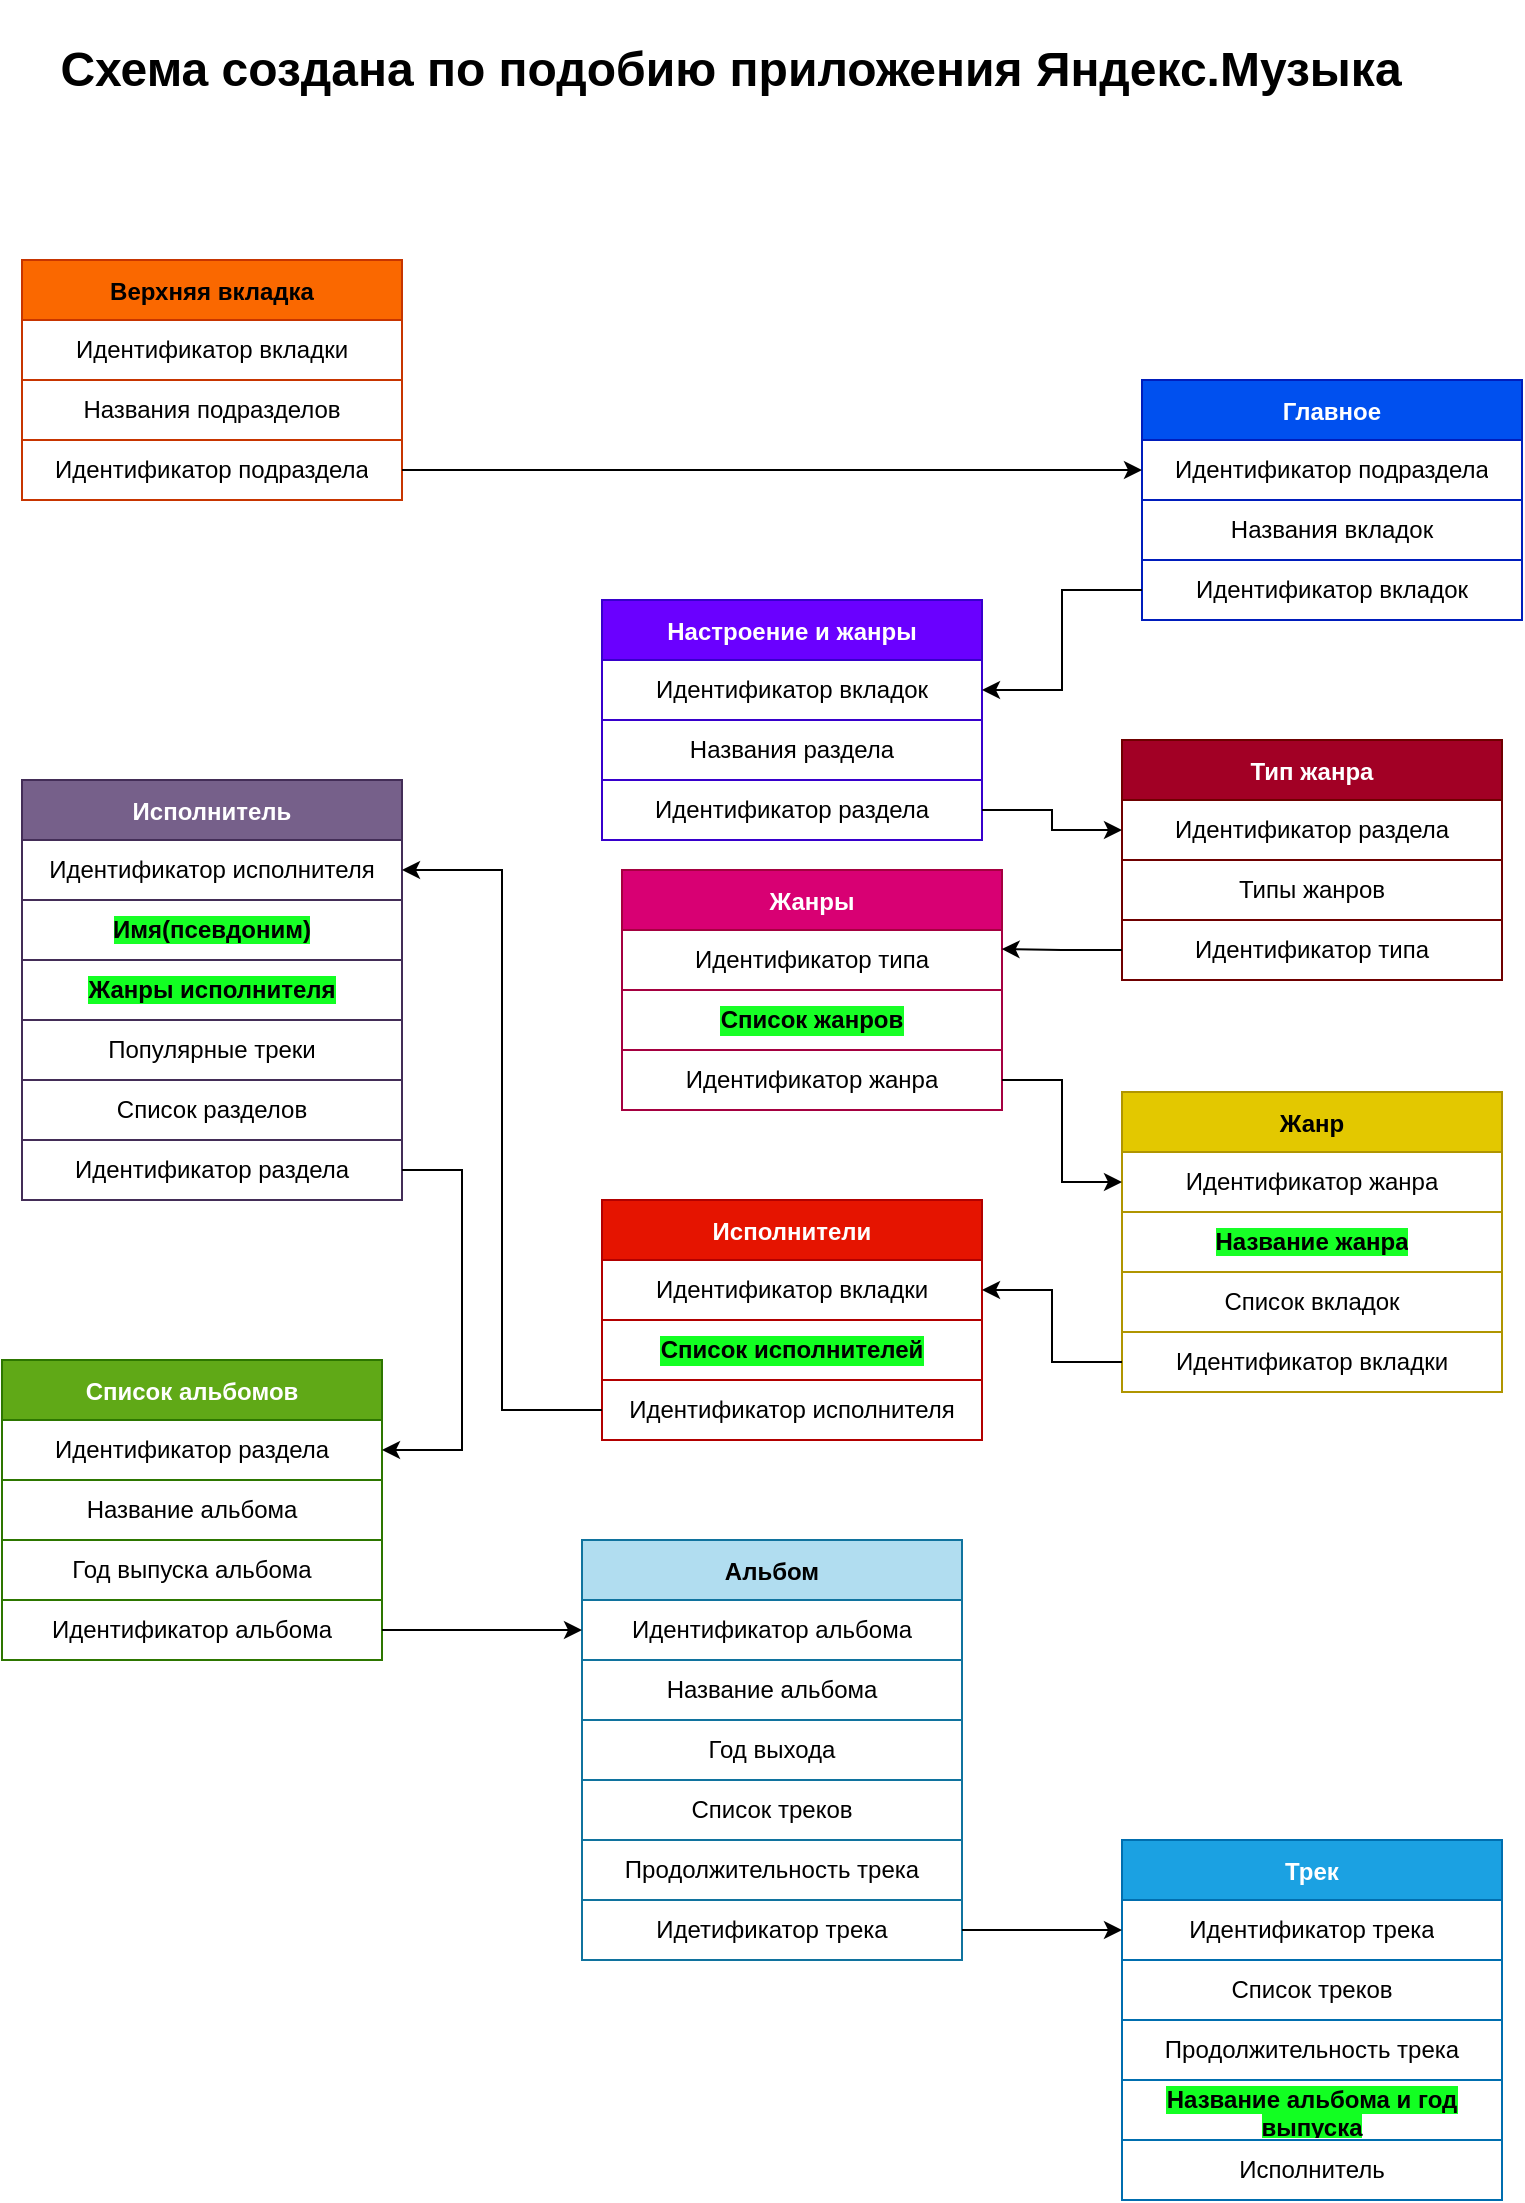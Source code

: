 <mxfile version="20.2.3" type="github">
  <diagram id="K5uYHj8gMEsxQoSeBizg" name="Страница 1">
    <mxGraphModel dx="1021" dy="1714" grid="1" gridSize="10" guides="1" tooltips="1" connect="1" arrows="1" fold="1" page="1" pageScale="1" pageWidth="827" pageHeight="1169" math="0" shadow="0">
      <root>
        <mxCell id="0" />
        <mxCell id="1" parent="0" />
        <mxCell id="WV2iUV69dFc_k2al-LQb-12" value="Верхняя вкладка" style="shape=table;startSize=30;container=1;collapsible=0;childLayout=tableLayout;fontStyle=1;fillColor=#fa6800;fontColor=#000000;strokeColor=#C73500;" vertex="1" parent="1">
          <mxGeometry x="60" y="-1000" width="190" height="120" as="geometry" />
        </mxCell>
        <mxCell id="WV2iUV69dFc_k2al-LQb-71" style="shape=tableRow;horizontal=0;startSize=0;swimlaneHead=0;swimlaneBody=0;top=0;left=0;bottom=0;right=0;collapsible=0;dropTarget=0;fillColor=none;points=[[0,0.5],[1,0.5]];portConstraint=eastwest;" vertex="1" parent="WV2iUV69dFc_k2al-LQb-12">
          <mxGeometry y="30" width="190" height="30" as="geometry" />
        </mxCell>
        <mxCell id="WV2iUV69dFc_k2al-LQb-72" value="Идентификатор вкладки" style="shape=partialRectangle;html=1;whiteSpace=wrap;connectable=0;overflow=hidden;fillColor=none;top=0;left=0;bottom=0;right=0;pointerEvents=1;" vertex="1" parent="WV2iUV69dFc_k2al-LQb-71">
          <mxGeometry width="190" height="30" as="geometry">
            <mxRectangle width="190" height="30" as="alternateBounds" />
          </mxGeometry>
        </mxCell>
        <mxCell id="WV2iUV69dFc_k2al-LQb-13" value="" style="shape=tableRow;horizontal=0;startSize=0;swimlaneHead=0;swimlaneBody=0;top=0;left=0;bottom=0;right=0;collapsible=0;dropTarget=0;fillColor=none;points=[[0,0.5],[1,0.5]];portConstraint=eastwest;" vertex="1" parent="WV2iUV69dFc_k2al-LQb-12">
          <mxGeometry y="60" width="190" height="30" as="geometry" />
        </mxCell>
        <mxCell id="WV2iUV69dFc_k2al-LQb-14" value="Названия подразделов" style="shape=partialRectangle;html=1;whiteSpace=wrap;connectable=0;overflow=hidden;fillColor=none;top=0;left=0;bottom=0;right=0;pointerEvents=1;" vertex="1" parent="WV2iUV69dFc_k2al-LQb-13">
          <mxGeometry width="190" height="30" as="geometry">
            <mxRectangle width="190" height="30" as="alternateBounds" />
          </mxGeometry>
        </mxCell>
        <mxCell id="WV2iUV69dFc_k2al-LQb-69" style="shape=tableRow;horizontal=0;startSize=0;swimlaneHead=0;swimlaneBody=0;top=0;left=0;bottom=0;right=0;collapsible=0;dropTarget=0;fillColor=none;points=[[0,0.5],[1,0.5]];portConstraint=eastwest;" vertex="1" parent="WV2iUV69dFc_k2al-LQb-12">
          <mxGeometry y="90" width="190" height="30" as="geometry" />
        </mxCell>
        <mxCell id="WV2iUV69dFc_k2al-LQb-70" value="Идентификатор подраздела" style="shape=partialRectangle;html=1;whiteSpace=wrap;connectable=0;overflow=hidden;fillColor=none;top=0;left=0;bottom=0;right=0;pointerEvents=1;" vertex="1" parent="WV2iUV69dFc_k2al-LQb-69">
          <mxGeometry width="190" height="30" as="geometry">
            <mxRectangle width="190" height="30" as="alternateBounds" />
          </mxGeometry>
        </mxCell>
        <mxCell id="WV2iUV69dFc_k2al-LQb-77" value="Главное" style="shape=table;startSize=30;container=1;collapsible=0;childLayout=tableLayout;fontStyle=1;fillColor=#0050ef;fontColor=#ffffff;strokeColor=#001DBC;" vertex="1" parent="1">
          <mxGeometry x="620" y="-940" width="190" height="120" as="geometry" />
        </mxCell>
        <mxCell id="WV2iUV69dFc_k2al-LQb-78" style="shape=tableRow;horizontal=0;startSize=0;swimlaneHead=0;swimlaneBody=0;top=0;left=0;bottom=0;right=0;collapsible=0;dropTarget=0;fillColor=none;points=[[0,0.5],[1,0.5]];portConstraint=eastwest;" vertex="1" parent="WV2iUV69dFc_k2al-LQb-77">
          <mxGeometry y="30" width="190" height="30" as="geometry" />
        </mxCell>
        <mxCell id="WV2iUV69dFc_k2al-LQb-79" value="Идентификатор подраздела" style="shape=partialRectangle;html=1;whiteSpace=wrap;connectable=0;overflow=hidden;fillColor=none;top=0;left=0;bottom=0;right=0;pointerEvents=1;" vertex="1" parent="WV2iUV69dFc_k2al-LQb-78">
          <mxGeometry width="190" height="30" as="geometry">
            <mxRectangle width="190" height="30" as="alternateBounds" />
          </mxGeometry>
        </mxCell>
        <mxCell id="WV2iUV69dFc_k2al-LQb-80" value="" style="shape=tableRow;horizontal=0;startSize=0;swimlaneHead=0;swimlaneBody=0;top=0;left=0;bottom=0;right=0;collapsible=0;dropTarget=0;fillColor=none;points=[[0,0.5],[1,0.5]];portConstraint=eastwest;" vertex="1" parent="WV2iUV69dFc_k2al-LQb-77">
          <mxGeometry y="60" width="190" height="30" as="geometry" />
        </mxCell>
        <mxCell id="WV2iUV69dFc_k2al-LQb-81" value="Названия вкладок" style="shape=partialRectangle;html=1;whiteSpace=wrap;connectable=0;overflow=hidden;fillColor=none;top=0;left=0;bottom=0;right=0;pointerEvents=1;" vertex="1" parent="WV2iUV69dFc_k2al-LQb-80">
          <mxGeometry width="190" height="30" as="geometry">
            <mxRectangle width="190" height="30" as="alternateBounds" />
          </mxGeometry>
        </mxCell>
        <mxCell id="WV2iUV69dFc_k2al-LQb-82" style="shape=tableRow;horizontal=0;startSize=0;swimlaneHead=0;swimlaneBody=0;top=0;left=0;bottom=0;right=0;collapsible=0;dropTarget=0;fillColor=none;points=[[0,0.5],[1,0.5]];portConstraint=eastwest;" vertex="1" parent="WV2iUV69dFc_k2al-LQb-77">
          <mxGeometry y="90" width="190" height="30" as="geometry" />
        </mxCell>
        <mxCell id="WV2iUV69dFc_k2al-LQb-83" value="Идентификатор вкладок" style="shape=partialRectangle;html=1;whiteSpace=wrap;connectable=0;overflow=hidden;fillColor=none;top=0;left=0;bottom=0;right=0;pointerEvents=1;" vertex="1" parent="WV2iUV69dFc_k2al-LQb-82">
          <mxGeometry width="190" height="30" as="geometry">
            <mxRectangle width="190" height="30" as="alternateBounds" />
          </mxGeometry>
        </mxCell>
        <mxCell id="WV2iUV69dFc_k2al-LQb-84" style="edgeStyle=orthogonalEdgeStyle;orthogonalLoop=1;jettySize=auto;html=1;exitX=1;exitY=0.5;exitDx=0;exitDy=0;entryX=0;entryY=0.5;entryDx=0;entryDy=0;rounded=0;" edge="1" parent="1" source="WV2iUV69dFc_k2al-LQb-69" target="WV2iUV69dFc_k2al-LQb-78">
          <mxGeometry relative="1" as="geometry" />
        </mxCell>
        <mxCell id="WV2iUV69dFc_k2al-LQb-85" value="Настроение и жанры" style="shape=table;startSize=30;container=1;collapsible=0;childLayout=tableLayout;fontStyle=1;fillColor=#6a00ff;fontColor=#ffffff;strokeColor=#3700CC;" vertex="1" parent="1">
          <mxGeometry x="350" y="-830" width="190" height="120" as="geometry" />
        </mxCell>
        <mxCell id="WV2iUV69dFc_k2al-LQb-86" style="shape=tableRow;horizontal=0;startSize=0;swimlaneHead=0;swimlaneBody=0;top=0;left=0;bottom=0;right=0;collapsible=0;dropTarget=0;fillColor=none;points=[[0,0.5],[1,0.5]];portConstraint=eastwest;" vertex="1" parent="WV2iUV69dFc_k2al-LQb-85">
          <mxGeometry y="30" width="190" height="30" as="geometry" />
        </mxCell>
        <mxCell id="WV2iUV69dFc_k2al-LQb-87" value="Идентификатор вкладок" style="shape=partialRectangle;html=1;whiteSpace=wrap;connectable=0;overflow=hidden;fillColor=none;top=0;left=0;bottom=0;right=0;pointerEvents=1;" vertex="1" parent="WV2iUV69dFc_k2al-LQb-86">
          <mxGeometry width="190" height="30" as="geometry">
            <mxRectangle width="190" height="30" as="alternateBounds" />
          </mxGeometry>
        </mxCell>
        <mxCell id="WV2iUV69dFc_k2al-LQb-88" value="" style="shape=tableRow;horizontal=0;startSize=0;swimlaneHead=0;swimlaneBody=0;top=0;left=0;bottom=0;right=0;collapsible=0;dropTarget=0;fillColor=none;points=[[0,0.5],[1,0.5]];portConstraint=eastwest;" vertex="1" parent="WV2iUV69dFc_k2al-LQb-85">
          <mxGeometry y="60" width="190" height="30" as="geometry" />
        </mxCell>
        <mxCell id="WV2iUV69dFc_k2al-LQb-89" value="Названия раздела" style="shape=partialRectangle;html=1;whiteSpace=wrap;connectable=0;overflow=hidden;fillColor=none;top=0;left=0;bottom=0;right=0;pointerEvents=1;" vertex="1" parent="WV2iUV69dFc_k2al-LQb-88">
          <mxGeometry width="190" height="30" as="geometry">
            <mxRectangle width="190" height="30" as="alternateBounds" />
          </mxGeometry>
        </mxCell>
        <mxCell id="WV2iUV69dFc_k2al-LQb-90" style="shape=tableRow;horizontal=0;startSize=0;swimlaneHead=0;swimlaneBody=0;top=0;left=0;bottom=0;right=0;collapsible=0;dropTarget=0;fillColor=none;points=[[0,0.5],[1,0.5]];portConstraint=eastwest;" vertex="1" parent="WV2iUV69dFc_k2al-LQb-85">
          <mxGeometry y="90" width="190" height="30" as="geometry" />
        </mxCell>
        <mxCell id="WV2iUV69dFc_k2al-LQb-91" value="Идентификатор раздела" style="shape=partialRectangle;html=1;whiteSpace=wrap;connectable=0;overflow=hidden;fillColor=none;top=0;left=0;bottom=0;right=0;pointerEvents=1;" vertex="1" parent="WV2iUV69dFc_k2al-LQb-90">
          <mxGeometry width="190" height="30" as="geometry">
            <mxRectangle width="190" height="30" as="alternateBounds" />
          </mxGeometry>
        </mxCell>
        <mxCell id="WV2iUV69dFc_k2al-LQb-95" value="Тип жанра" style="shape=table;startSize=30;container=1;collapsible=0;childLayout=tableLayout;fontStyle=1;fillColor=#a20025;fontColor=#ffffff;strokeColor=#6F0000;" vertex="1" parent="1">
          <mxGeometry x="610" y="-760" width="190" height="120" as="geometry" />
        </mxCell>
        <mxCell id="WV2iUV69dFc_k2al-LQb-96" style="shape=tableRow;horizontal=0;startSize=0;swimlaneHead=0;swimlaneBody=0;top=0;left=0;bottom=0;right=0;collapsible=0;dropTarget=0;fillColor=none;points=[[0,0.5],[1,0.5]];portConstraint=eastwest;" vertex="1" parent="WV2iUV69dFc_k2al-LQb-95">
          <mxGeometry y="30" width="190" height="30" as="geometry" />
        </mxCell>
        <mxCell id="WV2iUV69dFc_k2al-LQb-97" value="Идентификатор раздела" style="shape=partialRectangle;html=1;whiteSpace=wrap;connectable=0;overflow=hidden;fillColor=none;top=0;left=0;bottom=0;right=0;pointerEvents=1;" vertex="1" parent="WV2iUV69dFc_k2al-LQb-96">
          <mxGeometry width="190" height="30" as="geometry">
            <mxRectangle width="190" height="30" as="alternateBounds" />
          </mxGeometry>
        </mxCell>
        <mxCell id="WV2iUV69dFc_k2al-LQb-98" value="" style="shape=tableRow;horizontal=0;startSize=0;swimlaneHead=0;swimlaneBody=0;top=0;left=0;bottom=0;right=0;collapsible=0;dropTarget=0;fillColor=none;points=[[0,0.5],[1,0.5]];portConstraint=eastwest;" vertex="1" parent="WV2iUV69dFc_k2al-LQb-95">
          <mxGeometry y="60" width="190" height="30" as="geometry" />
        </mxCell>
        <mxCell id="WV2iUV69dFc_k2al-LQb-99" value="Типы жанров" style="shape=partialRectangle;html=1;whiteSpace=wrap;connectable=0;overflow=hidden;fillColor=none;top=0;left=0;bottom=0;right=0;pointerEvents=1;" vertex="1" parent="WV2iUV69dFc_k2al-LQb-98">
          <mxGeometry width="190" height="30" as="geometry">
            <mxRectangle width="190" height="30" as="alternateBounds" />
          </mxGeometry>
        </mxCell>
        <mxCell id="WV2iUV69dFc_k2al-LQb-100" style="shape=tableRow;horizontal=0;startSize=0;swimlaneHead=0;swimlaneBody=0;top=0;left=0;bottom=0;right=0;collapsible=0;dropTarget=0;fillColor=none;points=[[0,0.5],[1,0.5]];portConstraint=eastwest;" vertex="1" parent="WV2iUV69dFc_k2al-LQb-95">
          <mxGeometry y="90" width="190" height="30" as="geometry" />
        </mxCell>
        <mxCell id="WV2iUV69dFc_k2al-LQb-101" value="Идентификатор типа" style="shape=partialRectangle;html=1;whiteSpace=wrap;connectable=0;overflow=hidden;fillColor=none;top=0;left=0;bottom=0;right=0;pointerEvents=1;" vertex="1" parent="WV2iUV69dFc_k2al-LQb-100">
          <mxGeometry width="190" height="30" as="geometry">
            <mxRectangle width="190" height="30" as="alternateBounds" />
          </mxGeometry>
        </mxCell>
        <mxCell id="WV2iUV69dFc_k2al-LQb-103" value="Жанры" style="shape=table;startSize=30;container=1;collapsible=0;childLayout=tableLayout;fontStyle=1;fillColor=#d80073;fontColor=#ffffff;strokeColor=#A50040;" vertex="1" parent="1">
          <mxGeometry x="360" y="-695" width="190" height="120" as="geometry" />
        </mxCell>
        <mxCell id="WV2iUV69dFc_k2al-LQb-104" style="shape=tableRow;horizontal=0;startSize=0;swimlaneHead=0;swimlaneBody=0;top=0;left=0;bottom=0;right=0;collapsible=0;dropTarget=0;fillColor=none;points=[[0,0.5],[1,0.5]];portConstraint=eastwest;" vertex="1" parent="WV2iUV69dFc_k2al-LQb-103">
          <mxGeometry y="30" width="190" height="30" as="geometry" />
        </mxCell>
        <mxCell id="WV2iUV69dFc_k2al-LQb-105" value="Идентификатор типа" style="shape=partialRectangle;html=1;whiteSpace=wrap;connectable=0;overflow=hidden;fillColor=none;top=0;left=0;bottom=0;right=0;pointerEvents=1;" vertex="1" parent="WV2iUV69dFc_k2al-LQb-104">
          <mxGeometry width="190" height="30" as="geometry">
            <mxRectangle width="190" height="30" as="alternateBounds" />
          </mxGeometry>
        </mxCell>
        <mxCell id="WV2iUV69dFc_k2al-LQb-106" value="" style="shape=tableRow;horizontal=0;startSize=0;swimlaneHead=0;swimlaneBody=0;top=0;left=0;bottom=0;right=0;collapsible=0;dropTarget=0;fillColor=none;points=[[0,0.5],[1,0.5]];portConstraint=eastwest;" vertex="1" parent="WV2iUV69dFc_k2al-LQb-103">
          <mxGeometry y="60" width="190" height="30" as="geometry" />
        </mxCell>
        <mxCell id="WV2iUV69dFc_k2al-LQb-107" value="Список жанров" style="shape=partialRectangle;html=1;whiteSpace=wrap;connectable=0;overflow=hidden;fillColor=none;top=0;left=0;bottom=0;right=0;pointerEvents=1;fontStyle=1;labelBackgroundColor=#17FF26;" vertex="1" parent="WV2iUV69dFc_k2al-LQb-106">
          <mxGeometry width="190" height="30" as="geometry">
            <mxRectangle width="190" height="30" as="alternateBounds" />
          </mxGeometry>
        </mxCell>
        <mxCell id="WV2iUV69dFc_k2al-LQb-108" style="shape=tableRow;horizontal=0;startSize=0;swimlaneHead=0;swimlaneBody=0;top=0;left=0;bottom=0;right=0;collapsible=0;dropTarget=0;fillColor=none;points=[[0,0.5],[1,0.5]];portConstraint=eastwest;" vertex="1" parent="WV2iUV69dFc_k2al-LQb-103">
          <mxGeometry y="90" width="190" height="30" as="geometry" />
        </mxCell>
        <mxCell id="WV2iUV69dFc_k2al-LQb-109" value="Идентификатор жанра" style="shape=partialRectangle;html=1;whiteSpace=wrap;connectable=0;overflow=hidden;fillColor=none;top=0;left=0;bottom=0;right=0;pointerEvents=1;" vertex="1" parent="WV2iUV69dFc_k2al-LQb-108">
          <mxGeometry width="190" height="30" as="geometry">
            <mxRectangle width="190" height="30" as="alternateBounds" />
          </mxGeometry>
        </mxCell>
        <mxCell id="WV2iUV69dFc_k2al-LQb-111" value="Жанр" style="shape=table;startSize=30;container=1;collapsible=0;childLayout=tableLayout;fontStyle=1;fillColor=#e3c800;fontColor=#000000;strokeColor=#B09500;" vertex="1" parent="1">
          <mxGeometry x="610" y="-584" width="190" height="150" as="geometry" />
        </mxCell>
        <mxCell id="WV2iUV69dFc_k2al-LQb-112" style="shape=tableRow;horizontal=0;startSize=0;swimlaneHead=0;swimlaneBody=0;top=0;left=0;bottom=0;right=0;collapsible=0;dropTarget=0;fillColor=none;points=[[0,0.5],[1,0.5]];portConstraint=eastwest;" vertex="1" parent="WV2iUV69dFc_k2al-LQb-111">
          <mxGeometry y="30" width="190" height="30" as="geometry" />
        </mxCell>
        <mxCell id="WV2iUV69dFc_k2al-LQb-113" value="Идентификатор жанра" style="shape=partialRectangle;html=1;whiteSpace=wrap;connectable=0;overflow=hidden;fillColor=none;top=0;left=0;bottom=0;right=0;pointerEvents=1;" vertex="1" parent="WV2iUV69dFc_k2al-LQb-112">
          <mxGeometry width="190" height="30" as="geometry">
            <mxRectangle width="190" height="30" as="alternateBounds" />
          </mxGeometry>
        </mxCell>
        <mxCell id="WV2iUV69dFc_k2al-LQb-160" style="shape=tableRow;horizontal=0;startSize=0;swimlaneHead=0;swimlaneBody=0;top=0;left=0;bottom=0;right=0;collapsible=0;dropTarget=0;fillColor=none;points=[[0,0.5],[1,0.5]];portConstraint=eastwest;" vertex="1" parent="WV2iUV69dFc_k2al-LQb-111">
          <mxGeometry y="60" width="190" height="30" as="geometry" />
        </mxCell>
        <mxCell id="WV2iUV69dFc_k2al-LQb-161" value="&lt;span style=&quot;background-color: rgb(23, 255, 38);&quot;&gt;&lt;b&gt;Название жанра&lt;/b&gt;&lt;/span&gt;" style="shape=partialRectangle;html=1;whiteSpace=wrap;connectable=0;overflow=hidden;fillColor=none;top=0;left=0;bottom=0;right=0;pointerEvents=1;" vertex="1" parent="WV2iUV69dFc_k2al-LQb-160">
          <mxGeometry width="190" height="30" as="geometry">
            <mxRectangle width="190" height="30" as="alternateBounds" />
          </mxGeometry>
        </mxCell>
        <mxCell id="WV2iUV69dFc_k2al-LQb-114" value="" style="shape=tableRow;horizontal=0;startSize=0;swimlaneHead=0;swimlaneBody=0;top=0;left=0;bottom=0;right=0;collapsible=0;dropTarget=0;fillColor=none;points=[[0,0.5],[1,0.5]];portConstraint=eastwest;" vertex="1" parent="WV2iUV69dFc_k2al-LQb-111">
          <mxGeometry y="90" width="190" height="30" as="geometry" />
        </mxCell>
        <mxCell id="WV2iUV69dFc_k2al-LQb-115" value="Список вкладок" style="shape=partialRectangle;html=1;whiteSpace=wrap;connectable=0;overflow=hidden;fillColor=none;top=0;left=0;bottom=0;right=0;pointerEvents=1;" vertex="1" parent="WV2iUV69dFc_k2al-LQb-114">
          <mxGeometry width="190" height="30" as="geometry">
            <mxRectangle width="190" height="30" as="alternateBounds" />
          </mxGeometry>
        </mxCell>
        <mxCell id="WV2iUV69dFc_k2al-LQb-116" style="shape=tableRow;horizontal=0;startSize=0;swimlaneHead=0;swimlaneBody=0;top=0;left=0;bottom=0;right=0;collapsible=0;dropTarget=0;fillColor=none;points=[[0,0.5],[1,0.5]];portConstraint=eastwest;" vertex="1" parent="WV2iUV69dFc_k2al-LQb-111">
          <mxGeometry y="120" width="190" height="30" as="geometry" />
        </mxCell>
        <mxCell id="WV2iUV69dFc_k2al-LQb-117" value="Идентификатор вкладки" style="shape=partialRectangle;html=1;whiteSpace=wrap;connectable=0;overflow=hidden;fillColor=none;top=0;left=0;bottom=0;right=0;pointerEvents=1;" vertex="1" parent="WV2iUV69dFc_k2al-LQb-116">
          <mxGeometry width="190" height="30" as="geometry">
            <mxRectangle width="190" height="30" as="alternateBounds" />
          </mxGeometry>
        </mxCell>
        <mxCell id="WV2iUV69dFc_k2al-LQb-121" value="Исполнители" style="shape=table;startSize=30;container=1;collapsible=0;childLayout=tableLayout;fontStyle=1;fillColor=#e51400;fontColor=#ffffff;strokeColor=#B20000;" vertex="1" parent="1">
          <mxGeometry x="350" y="-530" width="190" height="120" as="geometry" />
        </mxCell>
        <mxCell id="WV2iUV69dFc_k2al-LQb-122" style="shape=tableRow;horizontal=0;startSize=0;swimlaneHead=0;swimlaneBody=0;top=0;left=0;bottom=0;right=0;collapsible=0;dropTarget=0;fillColor=none;points=[[0,0.5],[1,0.5]];portConstraint=eastwest;" vertex="1" parent="WV2iUV69dFc_k2al-LQb-121">
          <mxGeometry y="30" width="190" height="30" as="geometry" />
        </mxCell>
        <mxCell id="WV2iUV69dFc_k2al-LQb-123" value="Идентификатор вкладки" style="shape=partialRectangle;html=1;whiteSpace=wrap;connectable=0;overflow=hidden;fillColor=none;top=0;left=0;bottom=0;right=0;pointerEvents=1;" vertex="1" parent="WV2iUV69dFc_k2al-LQb-122">
          <mxGeometry width="190" height="30" as="geometry">
            <mxRectangle width="190" height="30" as="alternateBounds" />
          </mxGeometry>
        </mxCell>
        <mxCell id="WV2iUV69dFc_k2al-LQb-124" value="" style="shape=tableRow;horizontal=0;startSize=0;swimlaneHead=0;swimlaneBody=0;top=0;left=0;bottom=0;right=0;collapsible=0;dropTarget=0;fillColor=none;points=[[0,0.5],[1,0.5]];portConstraint=eastwest;" vertex="1" parent="WV2iUV69dFc_k2al-LQb-121">
          <mxGeometry y="60" width="190" height="30" as="geometry" />
        </mxCell>
        <mxCell id="WV2iUV69dFc_k2al-LQb-125" value="Список исполнителей" style="shape=partialRectangle;html=1;whiteSpace=wrap;connectable=0;overflow=hidden;fillColor=none;top=0;left=0;bottom=0;right=0;pointerEvents=1;fontStyle=1;labelBackgroundColor=#12FF22;" vertex="1" parent="WV2iUV69dFc_k2al-LQb-124">
          <mxGeometry width="190" height="30" as="geometry">
            <mxRectangle width="190" height="30" as="alternateBounds" />
          </mxGeometry>
        </mxCell>
        <mxCell id="WV2iUV69dFc_k2al-LQb-126" style="shape=tableRow;horizontal=0;startSize=0;swimlaneHead=0;swimlaneBody=0;top=0;left=0;bottom=0;right=0;collapsible=0;dropTarget=0;fillColor=none;points=[[0,0.5],[1,0.5]];portConstraint=eastwest;" vertex="1" parent="WV2iUV69dFc_k2al-LQb-121">
          <mxGeometry y="90" width="190" height="30" as="geometry" />
        </mxCell>
        <mxCell id="WV2iUV69dFc_k2al-LQb-127" value="Идентификатор исполнителя" style="shape=partialRectangle;html=1;whiteSpace=wrap;connectable=0;overflow=hidden;fillColor=none;top=0;left=0;bottom=0;right=0;pointerEvents=1;" vertex="1" parent="WV2iUV69dFc_k2al-LQb-126">
          <mxGeometry width="190" height="30" as="geometry">
            <mxRectangle width="190" height="30" as="alternateBounds" />
          </mxGeometry>
        </mxCell>
        <mxCell id="WV2iUV69dFc_k2al-LQb-129" value="Исполнитель" style="shape=table;startSize=30;container=1;collapsible=0;childLayout=tableLayout;fontStyle=1;fillColor=#76608a;fontColor=#ffffff;strokeColor=#432D57;" vertex="1" parent="1">
          <mxGeometry x="60" y="-740" width="190" height="210" as="geometry" />
        </mxCell>
        <mxCell id="WV2iUV69dFc_k2al-LQb-130" style="shape=tableRow;horizontal=0;startSize=0;swimlaneHead=0;swimlaneBody=0;top=0;left=0;bottom=0;right=0;collapsible=0;dropTarget=0;fillColor=none;points=[[0,0.5],[1,0.5]];portConstraint=eastwest;" vertex="1" parent="WV2iUV69dFc_k2al-LQb-129">
          <mxGeometry y="30" width="190" height="30" as="geometry" />
        </mxCell>
        <mxCell id="WV2iUV69dFc_k2al-LQb-131" value="Идентификатор исполнителя" style="shape=partialRectangle;html=1;whiteSpace=wrap;connectable=0;overflow=hidden;fillColor=none;top=0;left=0;bottom=0;right=0;pointerEvents=1;" vertex="1" parent="WV2iUV69dFc_k2al-LQb-130">
          <mxGeometry width="190" height="30" as="geometry">
            <mxRectangle width="190" height="30" as="alternateBounds" />
          </mxGeometry>
        </mxCell>
        <mxCell id="WV2iUV69dFc_k2al-LQb-146" style="shape=tableRow;horizontal=0;startSize=0;swimlaneHead=0;swimlaneBody=0;top=0;left=0;bottom=0;right=0;collapsible=0;dropTarget=0;fillColor=none;points=[[0,0.5],[1,0.5]];portConstraint=eastwest;" vertex="1" parent="WV2iUV69dFc_k2al-LQb-129">
          <mxGeometry y="60" width="190" height="30" as="geometry" />
        </mxCell>
        <mxCell id="WV2iUV69dFc_k2al-LQb-147" value="&lt;b style=&quot;background-color: rgb(23, 255, 38);&quot;&gt;Имя(псевдоним)&lt;/b&gt;" style="shape=partialRectangle;html=1;whiteSpace=wrap;connectable=0;overflow=hidden;fillColor=none;top=0;left=0;bottom=0;right=0;pointerEvents=1;" vertex="1" parent="WV2iUV69dFc_k2al-LQb-146">
          <mxGeometry width="190" height="30" as="geometry">
            <mxRectangle width="190" height="30" as="alternateBounds" />
          </mxGeometry>
        </mxCell>
        <mxCell id="WV2iUV69dFc_k2al-LQb-167" style="shape=tableRow;horizontal=0;startSize=0;swimlaneHead=0;swimlaneBody=0;top=0;left=0;bottom=0;right=0;collapsible=0;dropTarget=0;fillColor=none;points=[[0,0.5],[1,0.5]];portConstraint=eastwest;" vertex="1" parent="WV2iUV69dFc_k2al-LQb-129">
          <mxGeometry y="90" width="190" height="30" as="geometry" />
        </mxCell>
        <mxCell id="WV2iUV69dFc_k2al-LQb-168" value="&lt;b style=&quot;background-color: rgb(18, 255, 34);&quot;&gt;Жанры исполнителя&lt;/b&gt;" style="shape=partialRectangle;html=1;whiteSpace=wrap;connectable=0;overflow=hidden;fillColor=none;top=0;left=0;bottom=0;right=0;pointerEvents=1;" vertex="1" parent="WV2iUV69dFc_k2al-LQb-167">
          <mxGeometry width="190" height="30" as="geometry">
            <mxRectangle width="190" height="30" as="alternateBounds" />
          </mxGeometry>
        </mxCell>
        <mxCell id="WV2iUV69dFc_k2al-LQb-144" style="shape=tableRow;horizontal=0;startSize=0;swimlaneHead=0;swimlaneBody=0;top=0;left=0;bottom=0;right=0;collapsible=0;dropTarget=0;fillColor=none;points=[[0,0.5],[1,0.5]];portConstraint=eastwest;" vertex="1" parent="WV2iUV69dFc_k2al-LQb-129">
          <mxGeometry y="120" width="190" height="30" as="geometry" />
        </mxCell>
        <mxCell id="WV2iUV69dFc_k2al-LQb-145" value="Популярные треки" style="shape=partialRectangle;html=1;whiteSpace=wrap;connectable=0;overflow=hidden;fillColor=none;top=0;left=0;bottom=0;right=0;pointerEvents=1;" vertex="1" parent="WV2iUV69dFc_k2al-LQb-144">
          <mxGeometry width="190" height="30" as="geometry">
            <mxRectangle width="190" height="30" as="alternateBounds" />
          </mxGeometry>
        </mxCell>
        <mxCell id="WV2iUV69dFc_k2al-LQb-149" style="shape=tableRow;horizontal=0;startSize=0;swimlaneHead=0;swimlaneBody=0;top=0;left=0;bottom=0;right=0;collapsible=0;dropTarget=0;fillColor=none;points=[[0,0.5],[1,0.5]];portConstraint=eastwest;" vertex="1" parent="WV2iUV69dFc_k2al-LQb-129">
          <mxGeometry y="150" width="190" height="30" as="geometry" />
        </mxCell>
        <mxCell id="WV2iUV69dFc_k2al-LQb-150" value="Список разделов" style="shape=partialRectangle;html=1;whiteSpace=wrap;connectable=0;overflow=hidden;fillColor=none;top=0;left=0;bottom=0;right=0;pointerEvents=1;" vertex="1" parent="WV2iUV69dFc_k2al-LQb-149">
          <mxGeometry width="190" height="30" as="geometry">
            <mxRectangle width="190" height="30" as="alternateBounds" />
          </mxGeometry>
        </mxCell>
        <mxCell id="WV2iUV69dFc_k2al-LQb-142" style="shape=tableRow;horizontal=0;startSize=0;swimlaneHead=0;swimlaneBody=0;top=0;left=0;bottom=0;right=0;collapsible=0;dropTarget=0;fillColor=none;points=[[0,0.5],[1,0.5]];portConstraint=eastwest;" vertex="1" parent="WV2iUV69dFc_k2al-LQb-129">
          <mxGeometry y="180" width="190" height="30" as="geometry" />
        </mxCell>
        <mxCell id="WV2iUV69dFc_k2al-LQb-143" value="Идентификатор раздела" style="shape=partialRectangle;html=1;whiteSpace=wrap;connectable=0;overflow=hidden;fillColor=none;top=0;left=0;bottom=0;right=0;pointerEvents=1;" vertex="1" parent="WV2iUV69dFc_k2al-LQb-142">
          <mxGeometry width="190" height="30" as="geometry">
            <mxRectangle width="190" height="30" as="alternateBounds" />
          </mxGeometry>
        </mxCell>
        <mxCell id="WV2iUV69dFc_k2al-LQb-148" style="edgeStyle=orthogonalEdgeStyle;rounded=0;orthogonalLoop=1;jettySize=auto;html=1;exitX=0;exitY=0.5;exitDx=0;exitDy=0;entryX=1;entryY=0.5;entryDx=0;entryDy=0;" edge="1" parent="1" source="WV2iUV69dFc_k2al-LQb-126" target="WV2iUV69dFc_k2al-LQb-130">
          <mxGeometry relative="1" as="geometry" />
        </mxCell>
        <mxCell id="WV2iUV69dFc_k2al-LQb-153" value="Список альбомов" style="shape=table;startSize=30;container=1;collapsible=0;childLayout=tableLayout;fontStyle=1;fillColor=#60a917;fontColor=#ffffff;strokeColor=#2D7600;" vertex="1" parent="1">
          <mxGeometry x="50" y="-450" width="190" height="150" as="geometry" />
        </mxCell>
        <mxCell id="WV2iUV69dFc_k2al-LQb-154" style="shape=tableRow;horizontal=0;startSize=0;swimlaneHead=0;swimlaneBody=0;top=0;left=0;bottom=0;right=0;collapsible=0;dropTarget=0;fillColor=none;points=[[0,0.5],[1,0.5]];portConstraint=eastwest;" vertex="1" parent="WV2iUV69dFc_k2al-LQb-153">
          <mxGeometry y="30" width="190" height="30" as="geometry" />
        </mxCell>
        <mxCell id="WV2iUV69dFc_k2al-LQb-155" value="Идентификатор раздела" style="shape=partialRectangle;html=1;whiteSpace=wrap;connectable=0;overflow=hidden;fillColor=none;top=0;left=0;bottom=0;right=0;pointerEvents=1;" vertex="1" parent="WV2iUV69dFc_k2al-LQb-154">
          <mxGeometry width="190" height="30" as="geometry">
            <mxRectangle width="190" height="30" as="alternateBounds" />
          </mxGeometry>
        </mxCell>
        <mxCell id="WV2iUV69dFc_k2al-LQb-165" style="shape=tableRow;horizontal=0;startSize=0;swimlaneHead=0;swimlaneBody=0;top=0;left=0;bottom=0;right=0;collapsible=0;dropTarget=0;fillColor=none;points=[[0,0.5],[1,0.5]];portConstraint=eastwest;" vertex="1" parent="WV2iUV69dFc_k2al-LQb-153">
          <mxGeometry y="60" width="190" height="30" as="geometry" />
        </mxCell>
        <mxCell id="WV2iUV69dFc_k2al-LQb-166" value="Название альбома" style="shape=partialRectangle;html=1;whiteSpace=wrap;connectable=0;overflow=hidden;fillColor=none;top=0;left=0;bottom=0;right=0;pointerEvents=1;" vertex="1" parent="WV2iUV69dFc_k2al-LQb-165">
          <mxGeometry width="190" height="30" as="geometry">
            <mxRectangle width="190" height="30" as="alternateBounds" />
          </mxGeometry>
        </mxCell>
        <mxCell id="WV2iUV69dFc_k2al-LQb-163" style="shape=tableRow;horizontal=0;startSize=0;swimlaneHead=0;swimlaneBody=0;top=0;left=0;bottom=0;right=0;collapsible=0;dropTarget=0;fillColor=none;points=[[0,0.5],[1,0.5]];portConstraint=eastwest;" vertex="1" parent="WV2iUV69dFc_k2al-LQb-153">
          <mxGeometry y="90" width="190" height="30" as="geometry" />
        </mxCell>
        <mxCell id="WV2iUV69dFc_k2al-LQb-164" value="Год выпуска альбома" style="shape=partialRectangle;html=1;whiteSpace=wrap;connectable=0;overflow=hidden;fillColor=none;top=0;left=0;bottom=0;right=0;pointerEvents=1;" vertex="1" parent="WV2iUV69dFc_k2al-LQb-163">
          <mxGeometry width="190" height="30" as="geometry">
            <mxRectangle width="190" height="30" as="alternateBounds" />
          </mxGeometry>
        </mxCell>
        <mxCell id="WV2iUV69dFc_k2al-LQb-158" style="shape=tableRow;horizontal=0;startSize=0;swimlaneHead=0;swimlaneBody=0;top=0;left=0;bottom=0;right=0;collapsible=0;dropTarget=0;fillColor=none;points=[[0,0.5],[1,0.5]];portConstraint=eastwest;" vertex="1" parent="WV2iUV69dFc_k2al-LQb-153">
          <mxGeometry y="120" width="190" height="30" as="geometry" />
        </mxCell>
        <mxCell id="WV2iUV69dFc_k2al-LQb-159" value="Идентификатор альбома" style="shape=partialRectangle;html=1;whiteSpace=wrap;connectable=0;overflow=hidden;fillColor=none;top=0;left=0;bottom=0;right=0;pointerEvents=1;" vertex="1" parent="WV2iUV69dFc_k2al-LQb-158">
          <mxGeometry width="190" height="30" as="geometry">
            <mxRectangle width="190" height="30" as="alternateBounds" />
          </mxGeometry>
        </mxCell>
        <mxCell id="WV2iUV69dFc_k2al-LQb-170" value="Альбом" style="shape=table;startSize=30;container=1;collapsible=0;childLayout=tableLayout;fontStyle=1;fillColor=#b1ddf0;strokeColor=#10739e;" vertex="1" parent="1">
          <mxGeometry x="340" y="-360" width="190" height="210" as="geometry" />
        </mxCell>
        <mxCell id="WV2iUV69dFc_k2al-LQb-171" style="shape=tableRow;horizontal=0;startSize=0;swimlaneHead=0;swimlaneBody=0;top=0;left=0;bottom=0;right=0;collapsible=0;dropTarget=0;fillColor=none;points=[[0,0.5],[1,0.5]];portConstraint=eastwest;" vertex="1" parent="WV2iUV69dFc_k2al-LQb-170">
          <mxGeometry y="30" width="190" height="30" as="geometry" />
        </mxCell>
        <mxCell id="WV2iUV69dFc_k2al-LQb-172" value="Идентификатор альбома" style="shape=partialRectangle;html=1;whiteSpace=wrap;connectable=0;overflow=hidden;fillColor=none;top=0;left=0;bottom=0;right=0;pointerEvents=1;" vertex="1" parent="WV2iUV69dFc_k2al-LQb-171">
          <mxGeometry width="190" height="30" as="geometry">
            <mxRectangle width="190" height="30" as="alternateBounds" />
          </mxGeometry>
        </mxCell>
        <mxCell id="WV2iUV69dFc_k2al-LQb-193" style="shape=tableRow;horizontal=0;startSize=0;swimlaneHead=0;swimlaneBody=0;top=0;left=0;bottom=0;right=0;collapsible=0;dropTarget=0;fillColor=none;points=[[0,0.5],[1,0.5]];portConstraint=eastwest;" vertex="1" parent="WV2iUV69dFc_k2al-LQb-170">
          <mxGeometry y="60" width="190" height="30" as="geometry" />
        </mxCell>
        <mxCell id="WV2iUV69dFc_k2al-LQb-194" value="Название альбома" style="shape=partialRectangle;html=1;whiteSpace=wrap;connectable=0;overflow=hidden;fillColor=none;top=0;left=0;bottom=0;right=0;pointerEvents=1;" vertex="1" parent="WV2iUV69dFc_k2al-LQb-193">
          <mxGeometry width="190" height="30" as="geometry">
            <mxRectangle width="190" height="30" as="alternateBounds" />
          </mxGeometry>
        </mxCell>
        <mxCell id="WV2iUV69dFc_k2al-LQb-195" style="shape=tableRow;horizontal=0;startSize=0;swimlaneHead=0;swimlaneBody=0;top=0;left=0;bottom=0;right=0;collapsible=0;dropTarget=0;fillColor=none;points=[[0,0.5],[1,0.5]];portConstraint=eastwest;" vertex="1" parent="WV2iUV69dFc_k2al-LQb-170">
          <mxGeometry y="90" width="190" height="30" as="geometry" />
        </mxCell>
        <mxCell id="WV2iUV69dFc_k2al-LQb-196" value="Год выхода" style="shape=partialRectangle;html=1;whiteSpace=wrap;connectable=0;overflow=hidden;fillColor=none;top=0;left=0;bottom=0;right=0;pointerEvents=1;" vertex="1" parent="WV2iUV69dFc_k2al-LQb-195">
          <mxGeometry width="190" height="30" as="geometry">
            <mxRectangle width="190" height="30" as="alternateBounds" />
          </mxGeometry>
        </mxCell>
        <mxCell id="WV2iUV69dFc_k2al-LQb-173" style="shape=tableRow;horizontal=0;startSize=0;swimlaneHead=0;swimlaneBody=0;top=0;left=0;bottom=0;right=0;collapsible=0;dropTarget=0;fillColor=none;points=[[0,0.5],[1,0.5]];portConstraint=eastwest;" vertex="1" parent="WV2iUV69dFc_k2al-LQb-170">
          <mxGeometry y="120" width="190" height="30" as="geometry" />
        </mxCell>
        <mxCell id="WV2iUV69dFc_k2al-LQb-174" value="Список треков" style="shape=partialRectangle;html=1;whiteSpace=wrap;connectable=0;overflow=hidden;fillColor=none;top=0;left=0;bottom=0;right=0;pointerEvents=1;" vertex="1" parent="WV2iUV69dFc_k2al-LQb-173">
          <mxGeometry width="190" height="30" as="geometry">
            <mxRectangle width="190" height="30" as="alternateBounds" />
          </mxGeometry>
        </mxCell>
        <mxCell id="WV2iUV69dFc_k2al-LQb-175" style="shape=tableRow;horizontal=0;startSize=0;swimlaneHead=0;swimlaneBody=0;top=0;left=0;bottom=0;right=0;collapsible=0;dropTarget=0;fillColor=none;points=[[0,0.5],[1,0.5]];portConstraint=eastwest;" vertex="1" parent="WV2iUV69dFc_k2al-LQb-170">
          <mxGeometry y="150" width="190" height="30" as="geometry" />
        </mxCell>
        <mxCell id="WV2iUV69dFc_k2al-LQb-176" value="Продолжительность трека" style="shape=partialRectangle;html=1;whiteSpace=wrap;connectable=0;overflow=hidden;fillColor=none;top=0;left=0;bottom=0;right=0;pointerEvents=1;" vertex="1" parent="WV2iUV69dFc_k2al-LQb-175">
          <mxGeometry width="190" height="30" as="geometry">
            <mxRectangle width="190" height="30" as="alternateBounds" />
          </mxGeometry>
        </mxCell>
        <mxCell id="WV2iUV69dFc_k2al-LQb-177" style="shape=tableRow;horizontal=0;startSize=0;swimlaneHead=0;swimlaneBody=0;top=0;left=0;bottom=0;right=0;collapsible=0;dropTarget=0;fillColor=none;points=[[0,0.5],[1,0.5]];portConstraint=eastwest;" vertex="1" parent="WV2iUV69dFc_k2al-LQb-170">
          <mxGeometry y="180" width="190" height="30" as="geometry" />
        </mxCell>
        <mxCell id="WV2iUV69dFc_k2al-LQb-178" value="Идетификатор трека" style="shape=partialRectangle;html=1;whiteSpace=wrap;connectable=0;overflow=hidden;fillColor=none;top=0;left=0;bottom=0;right=0;pointerEvents=1;" vertex="1" parent="WV2iUV69dFc_k2al-LQb-177">
          <mxGeometry width="190" height="30" as="geometry">
            <mxRectangle width="190" height="30" as="alternateBounds" />
          </mxGeometry>
        </mxCell>
        <mxCell id="WV2iUV69dFc_k2al-LQb-179" value="Трек" style="shape=table;startSize=30;container=1;collapsible=0;childLayout=tableLayout;fontStyle=1;fillColor=#1ba1e2;strokeColor=#006EAF;fontColor=#ffffff;" vertex="1" parent="1">
          <mxGeometry x="610" y="-210" width="190" height="180" as="geometry" />
        </mxCell>
        <mxCell id="WV2iUV69dFc_k2al-LQb-180" style="shape=tableRow;horizontal=0;startSize=0;swimlaneHead=0;swimlaneBody=0;top=0;left=0;bottom=0;right=0;collapsible=0;dropTarget=0;fillColor=none;points=[[0,0.5],[1,0.5]];portConstraint=eastwest;" vertex="1" parent="WV2iUV69dFc_k2al-LQb-179">
          <mxGeometry y="30" width="190" height="30" as="geometry" />
        </mxCell>
        <mxCell id="WV2iUV69dFc_k2al-LQb-181" value="Идентификатор трека" style="shape=partialRectangle;html=1;whiteSpace=wrap;connectable=0;overflow=hidden;fillColor=none;top=0;left=0;bottom=0;right=0;pointerEvents=1;" vertex="1" parent="WV2iUV69dFc_k2al-LQb-180">
          <mxGeometry width="190" height="30" as="geometry">
            <mxRectangle width="190" height="30" as="alternateBounds" />
          </mxGeometry>
        </mxCell>
        <mxCell id="WV2iUV69dFc_k2al-LQb-182" style="shape=tableRow;horizontal=0;startSize=0;swimlaneHead=0;swimlaneBody=0;top=0;left=0;bottom=0;right=0;collapsible=0;dropTarget=0;fillColor=none;points=[[0,0.5],[1,0.5]];portConstraint=eastwest;" vertex="1" parent="WV2iUV69dFc_k2al-LQb-179">
          <mxGeometry y="60" width="190" height="30" as="geometry" />
        </mxCell>
        <mxCell id="WV2iUV69dFc_k2al-LQb-183" value="Список треков" style="shape=partialRectangle;html=1;whiteSpace=wrap;connectable=0;overflow=hidden;fillColor=none;top=0;left=0;bottom=0;right=0;pointerEvents=1;" vertex="1" parent="WV2iUV69dFc_k2al-LQb-182">
          <mxGeometry width="190" height="30" as="geometry">
            <mxRectangle width="190" height="30" as="alternateBounds" />
          </mxGeometry>
        </mxCell>
        <mxCell id="WV2iUV69dFc_k2al-LQb-184" style="shape=tableRow;horizontal=0;startSize=0;swimlaneHead=0;swimlaneBody=0;top=0;left=0;bottom=0;right=0;collapsible=0;dropTarget=0;fillColor=none;points=[[0,0.5],[1,0.5]];portConstraint=eastwest;" vertex="1" parent="WV2iUV69dFc_k2al-LQb-179">
          <mxGeometry y="90" width="190" height="30" as="geometry" />
        </mxCell>
        <mxCell id="WV2iUV69dFc_k2al-LQb-185" value="Продолжительность трека" style="shape=partialRectangle;html=1;whiteSpace=wrap;connectable=0;overflow=hidden;fillColor=none;top=0;left=0;bottom=0;right=0;pointerEvents=1;" vertex="1" parent="WV2iUV69dFc_k2al-LQb-184">
          <mxGeometry width="190" height="30" as="geometry">
            <mxRectangle width="190" height="30" as="alternateBounds" />
          </mxGeometry>
        </mxCell>
        <mxCell id="WV2iUV69dFc_k2al-LQb-190" style="shape=tableRow;horizontal=0;startSize=0;swimlaneHead=0;swimlaneBody=0;top=0;left=0;bottom=0;right=0;collapsible=0;dropTarget=0;fillColor=none;points=[[0,0.5],[1,0.5]];portConstraint=eastwest;" vertex="1" parent="WV2iUV69dFc_k2al-LQb-179">
          <mxGeometry y="120" width="190" height="30" as="geometry" />
        </mxCell>
        <mxCell id="WV2iUV69dFc_k2al-LQb-191" value="&lt;b style=&quot;background-color: rgb(18, 255, 34);&quot;&gt;Название альбома и год выпуска&lt;/b&gt;" style="shape=partialRectangle;html=1;whiteSpace=wrap;connectable=0;overflow=hidden;fillColor=none;top=0;left=0;bottom=0;right=0;pointerEvents=1;" vertex="1" parent="WV2iUV69dFc_k2al-LQb-190">
          <mxGeometry width="190" height="30" as="geometry">
            <mxRectangle width="190" height="30" as="alternateBounds" />
          </mxGeometry>
        </mxCell>
        <mxCell id="WV2iUV69dFc_k2al-LQb-188" style="shape=tableRow;horizontal=0;startSize=0;swimlaneHead=0;swimlaneBody=0;top=0;left=0;bottom=0;right=0;collapsible=0;dropTarget=0;fillColor=none;points=[[0,0.5],[1,0.5]];portConstraint=eastwest;" vertex="1" parent="WV2iUV69dFc_k2al-LQb-179">
          <mxGeometry y="150" width="190" height="30" as="geometry" />
        </mxCell>
        <mxCell id="WV2iUV69dFc_k2al-LQb-189" value="Исполнитель" style="shape=partialRectangle;html=1;whiteSpace=wrap;connectable=0;overflow=hidden;fillColor=none;top=0;left=0;bottom=0;right=0;pointerEvents=1;" vertex="1" parent="WV2iUV69dFc_k2al-LQb-188">
          <mxGeometry width="190" height="30" as="geometry">
            <mxRectangle width="190" height="30" as="alternateBounds" />
          </mxGeometry>
        </mxCell>
        <mxCell id="WV2iUV69dFc_k2al-LQb-192" style="edgeStyle=orthogonalEdgeStyle;rounded=0;orthogonalLoop=1;jettySize=auto;html=1;exitX=1;exitY=0.5;exitDx=0;exitDy=0;entryX=0;entryY=0.5;entryDx=0;entryDy=0;" edge="1" parent="1" source="WV2iUV69dFc_k2al-LQb-177" target="WV2iUV69dFc_k2al-LQb-180">
          <mxGeometry relative="1" as="geometry" />
        </mxCell>
        <mxCell id="WV2iUV69dFc_k2al-LQb-197" style="edgeStyle=orthogonalEdgeStyle;rounded=0;orthogonalLoop=1;jettySize=auto;html=1;exitX=1;exitY=0.5;exitDx=0;exitDy=0;entryX=0;entryY=0.5;entryDx=0;entryDy=0;" edge="1" parent="1" source="WV2iUV69dFc_k2al-LQb-158" target="WV2iUV69dFc_k2al-LQb-171">
          <mxGeometry relative="1" as="geometry" />
        </mxCell>
        <mxCell id="WV2iUV69dFc_k2al-LQb-199" style="edgeStyle=orthogonalEdgeStyle;rounded=0;orthogonalLoop=1;jettySize=auto;html=1;exitX=1;exitY=0.5;exitDx=0;exitDy=0;entryX=1;entryY=0.5;entryDx=0;entryDy=0;" edge="1" parent="1" source="WV2iUV69dFc_k2al-LQb-142" target="WV2iUV69dFc_k2al-LQb-154">
          <mxGeometry relative="1" as="geometry">
            <Array as="points">
              <mxPoint x="280" y="-545" />
              <mxPoint x="280" y="-405" />
            </Array>
          </mxGeometry>
        </mxCell>
        <mxCell id="WV2iUV69dFc_k2al-LQb-200" style="edgeStyle=orthogonalEdgeStyle;rounded=0;orthogonalLoop=1;jettySize=auto;html=1;exitX=0;exitY=0.5;exitDx=0;exitDy=0;entryX=1;entryY=0.5;entryDx=0;entryDy=0;" edge="1" parent="1" source="WV2iUV69dFc_k2al-LQb-116" target="WV2iUV69dFc_k2al-LQb-122">
          <mxGeometry relative="1" as="geometry" />
        </mxCell>
        <mxCell id="WV2iUV69dFc_k2al-LQb-205" style="edgeStyle=orthogonalEdgeStyle;rounded=0;orthogonalLoop=1;jettySize=auto;html=1;exitX=1;exitY=0.5;exitDx=0;exitDy=0;entryX=0;entryY=0.5;entryDx=0;entryDy=0;" edge="1" parent="1" source="WV2iUV69dFc_k2al-LQb-108" target="WV2iUV69dFc_k2al-LQb-112">
          <mxGeometry relative="1" as="geometry" />
        </mxCell>
        <mxCell id="WV2iUV69dFc_k2al-LQb-206" style="edgeStyle=orthogonalEdgeStyle;rounded=0;orthogonalLoop=1;jettySize=auto;html=1;exitX=1;exitY=0.5;exitDx=0;exitDy=0;entryX=0;entryY=0.5;entryDx=0;entryDy=0;" edge="1" parent="1" source="WV2iUV69dFc_k2al-LQb-90" target="WV2iUV69dFc_k2al-LQb-96">
          <mxGeometry relative="1" as="geometry" />
        </mxCell>
        <mxCell id="WV2iUV69dFc_k2al-LQb-208" style="edgeStyle=orthogonalEdgeStyle;rounded=0;orthogonalLoop=1;jettySize=auto;html=1;exitX=0;exitY=0.5;exitDx=0;exitDy=0;entryX=0.999;entryY=0.318;entryDx=0;entryDy=0;entryPerimeter=0;" edge="1" parent="1" source="WV2iUV69dFc_k2al-LQb-100" target="WV2iUV69dFc_k2al-LQb-104">
          <mxGeometry relative="1" as="geometry" />
        </mxCell>
        <mxCell id="WV2iUV69dFc_k2al-LQb-209" style="edgeStyle=orthogonalEdgeStyle;rounded=0;orthogonalLoop=1;jettySize=auto;html=1;exitX=0;exitY=0.5;exitDx=0;exitDy=0;entryX=1;entryY=0.5;entryDx=0;entryDy=0;" edge="1" parent="1" source="WV2iUV69dFc_k2al-LQb-82" target="WV2iUV69dFc_k2al-LQb-86">
          <mxGeometry relative="1" as="geometry" />
        </mxCell>
        <mxCell id="WV2iUV69dFc_k2al-LQb-210" value="&lt;h1&gt;&lt;span style=&quot;&quot;&gt;Схема создана по подобию приложения Яндекс.Музыка&lt;/span&gt;&lt;/h1&gt;" style="text;html=1;resizable=0;autosize=1;align=center;verticalAlign=middle;points=[];fillColor=none;strokeColor=none;rounded=0;labelBackgroundColor=#FFFFFF;fontStyle=1" vertex="1" parent="1">
          <mxGeometry x="69" y="-1130" width="690" height="70" as="geometry" />
        </mxCell>
      </root>
    </mxGraphModel>
  </diagram>
</mxfile>
